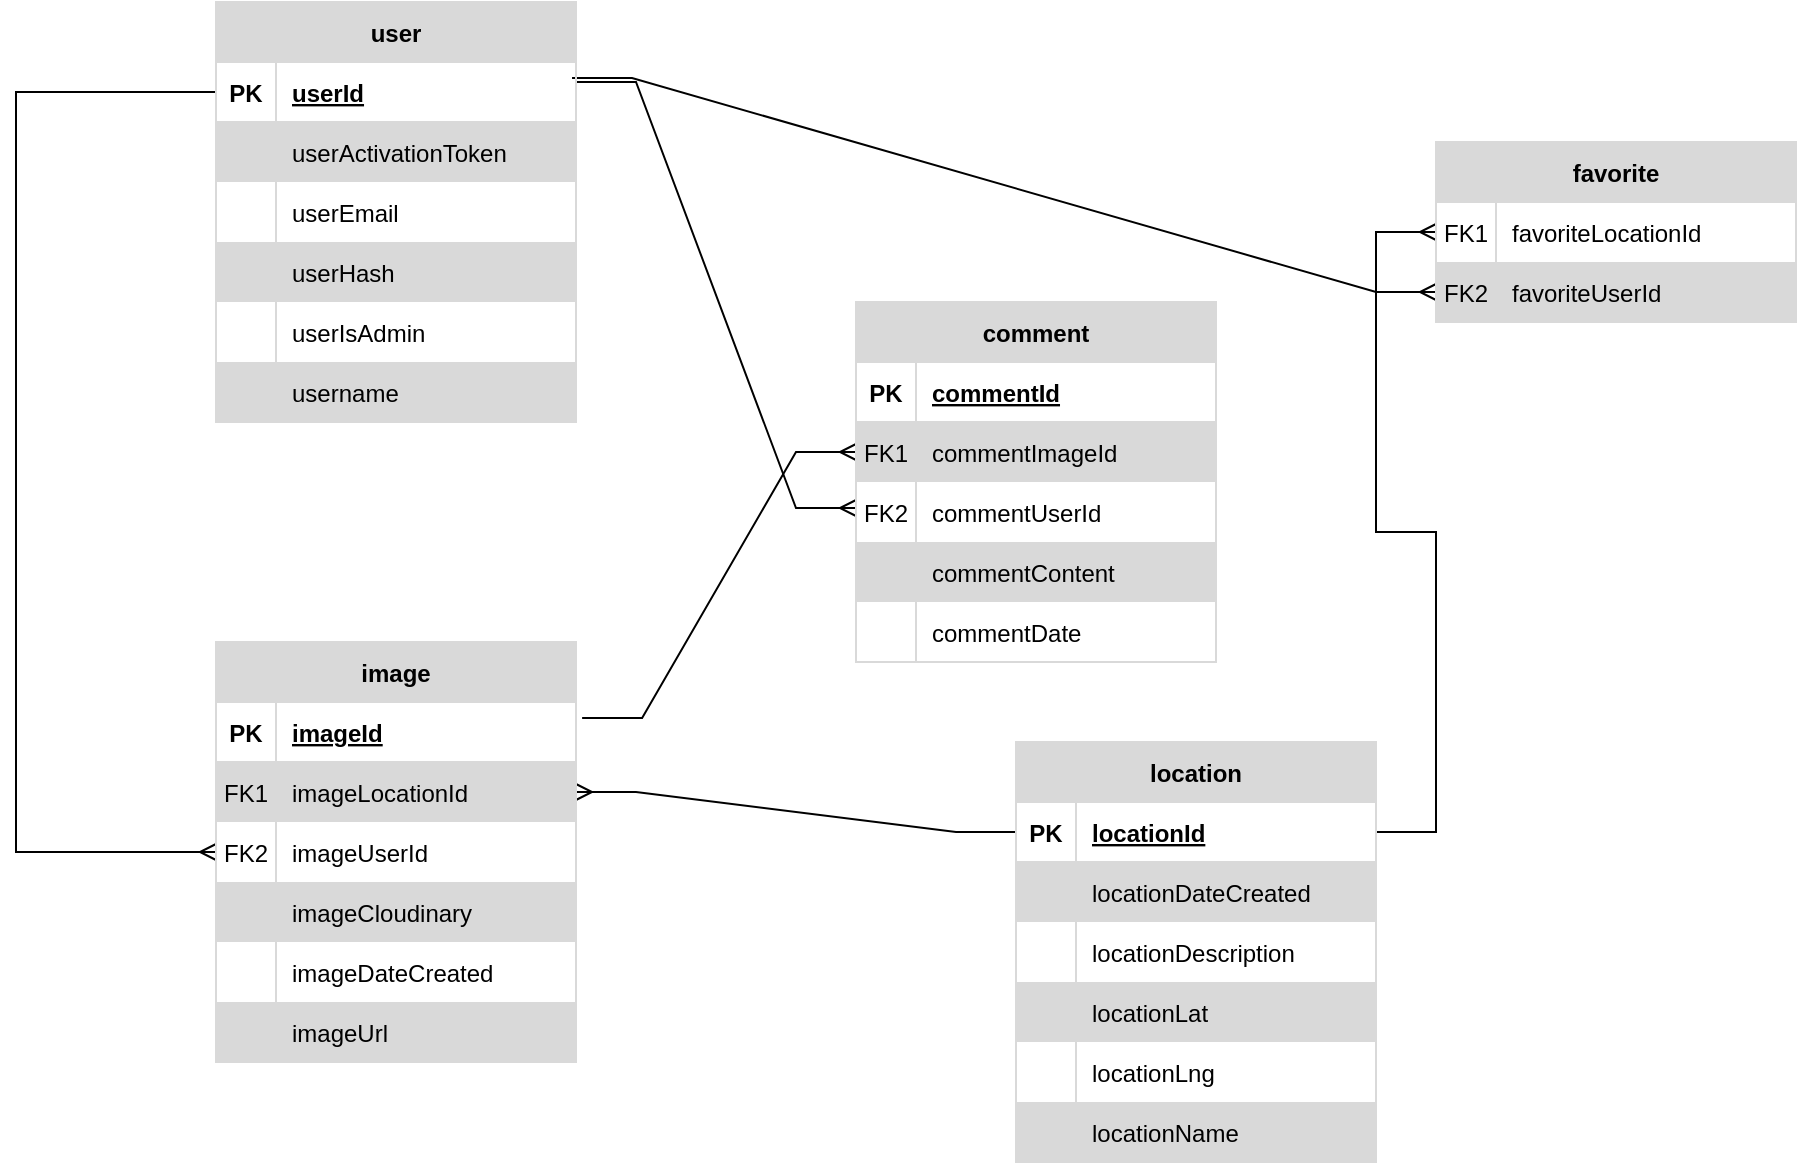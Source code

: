 <mxfile version="18.0.1" type="github">
  <diagram id="C5RBs43oDa-KdzZeNtuy" name="Page-1">
    <mxGraphModel dx="2489" dy="744" grid="1" gridSize="10" guides="1" tooltips="1" connect="1" arrows="1" fold="1" page="1" pageScale="1" pageWidth="827" pageHeight="1169" math="0" shadow="0">
      <root>
        <mxCell id="WIyWlLk6GJQsqaUBKTNV-0" />
        <mxCell id="WIyWlLk6GJQsqaUBKTNV-1" parent="WIyWlLk6GJQsqaUBKTNV-0" />
        <mxCell id="5akD1JSTmYAgI6ET5Aca-40" value="" style="edgeStyle=entityRelationEdgeStyle;fontSize=12;html=1;endArrow=ERmany;rounded=0;exitX=1;exitY=0.333;exitDx=0;exitDy=0;exitPerimeter=0;" parent="WIyWlLk6GJQsqaUBKTNV-1" edge="1" source="zKtpNYRRcglLNQM89PeL-3">
          <mxGeometry width="100" height="100" relative="1" as="geometry">
            <mxPoint x="210" y="75" as="sourcePoint" />
            <mxPoint x="340" y="283" as="targetPoint" />
          </mxGeometry>
        </mxCell>
        <mxCell id="5akD1JSTmYAgI6ET5Aca-41" value="" style="edgeStyle=entityRelationEdgeStyle;fontSize=12;html=1;endArrow=ERmany;rounded=0;exitX=0.989;exitY=0.267;exitDx=0;exitDy=0;exitPerimeter=0;" parent="WIyWlLk6GJQsqaUBKTNV-1" edge="1" source="zKtpNYRRcglLNQM89PeL-3">
          <mxGeometry width="100" height="100" relative="1" as="geometry">
            <mxPoint x="170" y="70" as="sourcePoint" />
            <mxPoint x="630" y="175" as="targetPoint" />
          </mxGeometry>
        </mxCell>
        <mxCell id="5akD1JSTmYAgI6ET5Aca-46" value="" style="edgeStyle=entityRelationEdgeStyle;fontSize=12;html=1;endArrow=ERmany;rounded=0;exitX=1.017;exitY=0.267;exitDx=0;exitDy=0;exitPerimeter=0;" parent="WIyWlLk6GJQsqaUBKTNV-1" source="zKtpNYRRcglLNQM89PeL-22" edge="1">
          <mxGeometry width="100" height="100" relative="1" as="geometry">
            <mxPoint x="210" y="400" as="sourcePoint" />
            <mxPoint x="340" y="255" as="targetPoint" />
          </mxGeometry>
        </mxCell>
        <mxCell id="5akD1JSTmYAgI6ET5Aca-48" value="" style="edgeStyle=entityRelationEdgeStyle;fontSize=12;html=1;endArrow=ERmany;rounded=0;exitX=1;exitY=0.5;exitDx=0;exitDy=0;" parent="WIyWlLk6GJQsqaUBKTNV-1" source="zKtpNYRRcglLNQM89PeL-41" edge="1">
          <mxGeometry width="100" height="100" relative="1" as="geometry">
            <mxPoint x="610" y="440" as="sourcePoint" />
            <mxPoint x="630" y="145" as="targetPoint" />
          </mxGeometry>
        </mxCell>
        <mxCell id="5akD1JSTmYAgI6ET5Aca-68" value="" style="edgeStyle=elbowEdgeStyle;fontSize=12;html=1;endArrow=ERmany;rounded=0;exitX=0;exitY=0.5;exitDx=0;exitDy=0;" parent="WIyWlLk6GJQsqaUBKTNV-1" edge="1">
          <mxGeometry width="100" height="100" relative="1" as="geometry">
            <mxPoint x="20" y="75" as="sourcePoint" />
            <mxPoint x="20" y="455" as="targetPoint" />
            <Array as="points">
              <mxPoint x="-80" y="250" />
            </Array>
          </mxGeometry>
        </mxCell>
        <mxCell id="5akD1JSTmYAgI6ET5Aca-69" value="" style="edgeStyle=entityRelationEdgeStyle;fontSize=12;html=1;endArrow=ERmany;rounded=0;elbow=vertical;entryX=1;entryY=0.5;entryDx=0;entryDy=0;exitX=0;exitY=0.5;exitDx=0;exitDy=0;" parent="WIyWlLk6GJQsqaUBKTNV-1" source="zKtpNYRRcglLNQM89PeL-41" target="zKtpNYRRcglLNQM89PeL-25" edge="1">
          <mxGeometry width="100" height="100" relative="1" as="geometry">
            <mxPoint x="390" y="440" as="sourcePoint" />
            <mxPoint x="240" y="480" as="targetPoint" />
          </mxGeometry>
        </mxCell>
        <mxCell id="zKtpNYRRcglLNQM89PeL-2" value="user" style="shape=table;startSize=30;container=1;collapsible=1;childLayout=tableLayout;fixedRows=1;rowLines=0;fontStyle=1;align=center;resizeLast=1;strokeColor=#D9D9D9;fillColor=#D9D9D9;" vertex="1" parent="WIyWlLk6GJQsqaUBKTNV-1">
          <mxGeometry x="20" y="30" width="180" height="210" as="geometry" />
        </mxCell>
        <mxCell id="zKtpNYRRcglLNQM89PeL-3" value="" style="shape=tableRow;horizontal=0;startSize=0;swimlaneHead=0;swimlaneBody=0;fillColor=none;collapsible=0;dropTarget=0;points=[[0,0.5],[1,0.5]];portConstraint=eastwest;top=0;left=0;right=0;bottom=1;strokeColor=#D9D9D9;" vertex="1" parent="zKtpNYRRcglLNQM89PeL-2">
          <mxGeometry y="30" width="180" height="30" as="geometry" />
        </mxCell>
        <mxCell id="zKtpNYRRcglLNQM89PeL-4" value="PK" style="shape=partialRectangle;connectable=0;fillColor=none;top=0;left=0;bottom=0;right=0;fontStyle=1;overflow=hidden;strokeColor=#D9D9D9;" vertex="1" parent="zKtpNYRRcglLNQM89PeL-3">
          <mxGeometry width="30" height="30" as="geometry">
            <mxRectangle width="30" height="30" as="alternateBounds" />
          </mxGeometry>
        </mxCell>
        <mxCell id="zKtpNYRRcglLNQM89PeL-5" value="userId" style="shape=partialRectangle;connectable=0;fillColor=none;top=0;left=0;bottom=0;right=0;align=left;spacingLeft=6;fontStyle=5;overflow=hidden;strokeColor=#D9D9D9;" vertex="1" parent="zKtpNYRRcglLNQM89PeL-3">
          <mxGeometry x="30" width="150" height="30" as="geometry">
            <mxRectangle width="150" height="30" as="alternateBounds" />
          </mxGeometry>
        </mxCell>
        <mxCell id="zKtpNYRRcglLNQM89PeL-6" value="" style="shape=tableRow;horizontal=0;startSize=0;swimlaneHead=0;swimlaneBody=0;fillColor=none;collapsible=0;dropTarget=0;points=[[0,0.5],[1,0.5]];portConstraint=eastwest;top=0;left=0;right=0;bottom=0;strokeColor=#D9D9D9;" vertex="1" parent="zKtpNYRRcglLNQM89PeL-2">
          <mxGeometry y="60" width="180" height="30" as="geometry" />
        </mxCell>
        <mxCell id="zKtpNYRRcglLNQM89PeL-7" value="" style="shape=partialRectangle;connectable=0;fillColor=#D9D9D9;top=0;left=0;bottom=0;right=0;editable=1;overflow=hidden;strokeColor=#D9D9D9;" vertex="1" parent="zKtpNYRRcglLNQM89PeL-6">
          <mxGeometry width="30" height="30" as="geometry">
            <mxRectangle width="30" height="30" as="alternateBounds" />
          </mxGeometry>
        </mxCell>
        <mxCell id="zKtpNYRRcglLNQM89PeL-8" value="userActivationToken" style="shape=partialRectangle;connectable=0;fillColor=#D9D9D9;top=0;left=0;bottom=0;right=0;align=left;spacingLeft=6;overflow=hidden;strokeColor=#D9D9D9;" vertex="1" parent="zKtpNYRRcglLNQM89PeL-6">
          <mxGeometry x="30" width="150" height="30" as="geometry">
            <mxRectangle width="150" height="30" as="alternateBounds" />
          </mxGeometry>
        </mxCell>
        <mxCell id="zKtpNYRRcglLNQM89PeL-9" value="" style="shape=tableRow;horizontal=0;startSize=0;swimlaneHead=0;swimlaneBody=0;fillColor=none;collapsible=0;dropTarget=0;points=[[0,0.5],[1,0.5]];portConstraint=eastwest;top=0;left=0;right=0;bottom=0;strokeColor=#D9D9D9;" vertex="1" parent="zKtpNYRRcglLNQM89PeL-2">
          <mxGeometry y="90" width="180" height="30" as="geometry" />
        </mxCell>
        <mxCell id="zKtpNYRRcglLNQM89PeL-10" value="" style="shape=partialRectangle;connectable=0;fillColor=none;top=0;left=0;bottom=0;right=0;editable=1;overflow=hidden;strokeColor=#D9D9D9;" vertex="1" parent="zKtpNYRRcglLNQM89PeL-9">
          <mxGeometry width="30" height="30" as="geometry">
            <mxRectangle width="30" height="30" as="alternateBounds" />
          </mxGeometry>
        </mxCell>
        <mxCell id="zKtpNYRRcglLNQM89PeL-11" value="userEmail" style="shape=partialRectangle;connectable=0;fillColor=none;top=0;left=0;bottom=0;right=0;align=left;spacingLeft=6;overflow=hidden;strokeColor=#D9D9D9;" vertex="1" parent="zKtpNYRRcglLNQM89PeL-9">
          <mxGeometry x="30" width="150" height="30" as="geometry">
            <mxRectangle width="150" height="30" as="alternateBounds" />
          </mxGeometry>
        </mxCell>
        <mxCell id="zKtpNYRRcglLNQM89PeL-12" value="" style="shape=tableRow;horizontal=0;startSize=0;swimlaneHead=0;swimlaneBody=0;fillColor=none;collapsible=0;dropTarget=0;points=[[0,0.5],[1,0.5]];portConstraint=eastwest;top=0;left=0;right=0;bottom=0;strokeColor=#D9D9D9;" vertex="1" parent="zKtpNYRRcglLNQM89PeL-2">
          <mxGeometry y="120" width="180" height="30" as="geometry" />
        </mxCell>
        <mxCell id="zKtpNYRRcglLNQM89PeL-13" value="" style="shape=partialRectangle;connectable=0;fillColor=#D9D9D9;top=0;left=0;bottom=0;right=0;editable=1;overflow=hidden;strokeColor=#D9D9D9;" vertex="1" parent="zKtpNYRRcglLNQM89PeL-12">
          <mxGeometry width="30" height="30" as="geometry">
            <mxRectangle width="30" height="30" as="alternateBounds" />
          </mxGeometry>
        </mxCell>
        <mxCell id="zKtpNYRRcglLNQM89PeL-14" value="userHash" style="shape=partialRectangle;connectable=0;fillColor=#D9D9D9;top=0;left=0;bottom=0;right=0;align=left;spacingLeft=6;overflow=hidden;strokeColor=#D9D9D9;" vertex="1" parent="zKtpNYRRcglLNQM89PeL-12">
          <mxGeometry x="30" width="150" height="30" as="geometry">
            <mxRectangle width="150" height="30" as="alternateBounds" />
          </mxGeometry>
        </mxCell>
        <mxCell id="zKtpNYRRcglLNQM89PeL-15" value="" style="shape=tableRow;horizontal=0;startSize=0;swimlaneHead=0;swimlaneBody=0;fillColor=none;collapsible=0;dropTarget=0;points=[[0,0.5],[1,0.5]];portConstraint=eastwest;top=0;left=0;right=0;bottom=0;strokeColor=#D9D9D9;" vertex="1" parent="zKtpNYRRcglLNQM89PeL-2">
          <mxGeometry y="150" width="180" height="30" as="geometry" />
        </mxCell>
        <mxCell id="zKtpNYRRcglLNQM89PeL-16" value="" style="shape=partialRectangle;connectable=0;fillColor=none;top=0;left=0;bottom=0;right=0;editable=1;overflow=hidden;strokeColor=#D9D9D9;" vertex="1" parent="zKtpNYRRcglLNQM89PeL-15">
          <mxGeometry width="30" height="30" as="geometry">
            <mxRectangle width="30" height="30" as="alternateBounds" />
          </mxGeometry>
        </mxCell>
        <mxCell id="zKtpNYRRcglLNQM89PeL-17" value="userIsAdmin" style="shape=partialRectangle;connectable=0;fillColor=none;top=0;left=0;bottom=0;right=0;align=left;spacingLeft=6;overflow=hidden;strokeColor=#D9D9D9;" vertex="1" parent="zKtpNYRRcglLNQM89PeL-15">
          <mxGeometry x="30" width="150" height="30" as="geometry">
            <mxRectangle width="150" height="30" as="alternateBounds" />
          </mxGeometry>
        </mxCell>
        <mxCell id="zKtpNYRRcglLNQM89PeL-18" value="" style="shape=tableRow;horizontal=0;startSize=0;swimlaneHead=0;swimlaneBody=0;fillColor=none;collapsible=0;dropTarget=0;points=[[0,0.5],[1,0.5]];portConstraint=eastwest;top=0;left=0;right=0;bottom=0;strokeColor=#D9D9D9;" vertex="1" parent="zKtpNYRRcglLNQM89PeL-2">
          <mxGeometry y="180" width="180" height="30" as="geometry" />
        </mxCell>
        <mxCell id="zKtpNYRRcglLNQM89PeL-19" value="" style="shape=partialRectangle;connectable=0;fillColor=#D9D9D9;top=0;left=0;bottom=0;right=0;editable=1;overflow=hidden;strokeColor=#D9D9D9;" vertex="1" parent="zKtpNYRRcglLNQM89PeL-18">
          <mxGeometry width="30" height="30" as="geometry">
            <mxRectangle width="30" height="30" as="alternateBounds" />
          </mxGeometry>
        </mxCell>
        <mxCell id="zKtpNYRRcglLNQM89PeL-20" value="username" style="shape=partialRectangle;connectable=0;fillColor=#D9D9D9;top=0;left=0;bottom=0;right=0;align=left;spacingLeft=6;overflow=hidden;strokeColor=#D9D9D9;" vertex="1" parent="zKtpNYRRcglLNQM89PeL-18">
          <mxGeometry x="30" width="150" height="30" as="geometry">
            <mxRectangle width="150" height="30" as="alternateBounds" />
          </mxGeometry>
        </mxCell>
        <mxCell id="zKtpNYRRcglLNQM89PeL-21" value="image" style="shape=table;startSize=30;container=1;collapsible=1;childLayout=tableLayout;fixedRows=1;rowLines=0;fontStyle=1;align=center;resizeLast=1;strokeColor=#D9D9D9;fillColor=#D9D9D9;" vertex="1" parent="WIyWlLk6GJQsqaUBKTNV-1">
          <mxGeometry x="20" y="350" width="180" height="210" as="geometry" />
        </mxCell>
        <mxCell id="zKtpNYRRcglLNQM89PeL-22" value="" style="shape=tableRow;horizontal=0;startSize=0;swimlaneHead=0;swimlaneBody=0;fillColor=none;collapsible=0;dropTarget=0;points=[[0,0.5],[1,0.5]];portConstraint=eastwest;top=0;left=0;right=0;bottom=1;strokeColor=#D9D9D9;" vertex="1" parent="zKtpNYRRcglLNQM89PeL-21">
          <mxGeometry y="30" width="180" height="30" as="geometry" />
        </mxCell>
        <mxCell id="zKtpNYRRcglLNQM89PeL-23" value="PK" style="shape=partialRectangle;connectable=0;fillColor=none;top=0;left=0;bottom=0;right=0;fontStyle=1;overflow=hidden;strokeColor=#D9D9D9;" vertex="1" parent="zKtpNYRRcglLNQM89PeL-22">
          <mxGeometry width="30" height="30" as="geometry">
            <mxRectangle width="30" height="30" as="alternateBounds" />
          </mxGeometry>
        </mxCell>
        <mxCell id="zKtpNYRRcglLNQM89PeL-24" value="imageId" style="shape=partialRectangle;connectable=0;fillColor=none;top=0;left=0;bottom=0;right=0;align=left;spacingLeft=6;fontStyle=5;overflow=hidden;strokeColor=#D9D9D9;" vertex="1" parent="zKtpNYRRcglLNQM89PeL-22">
          <mxGeometry x="30" width="150" height="30" as="geometry">
            <mxRectangle width="150" height="30" as="alternateBounds" />
          </mxGeometry>
        </mxCell>
        <mxCell id="zKtpNYRRcglLNQM89PeL-25" value="" style="shape=tableRow;horizontal=0;startSize=0;swimlaneHead=0;swimlaneBody=0;fillColor=none;collapsible=0;dropTarget=0;points=[[0,0.5],[1,0.5]];portConstraint=eastwest;top=0;left=0;right=0;bottom=0;strokeColor=#D9D9D9;" vertex="1" parent="zKtpNYRRcglLNQM89PeL-21">
          <mxGeometry y="60" width="180" height="30" as="geometry" />
        </mxCell>
        <mxCell id="zKtpNYRRcglLNQM89PeL-26" value="FK1" style="shape=partialRectangle;connectable=0;fillColor=#D9D9D9;top=0;left=0;bottom=0;right=0;editable=1;overflow=hidden;strokeColor=#D9D9D9;" vertex="1" parent="zKtpNYRRcglLNQM89PeL-25">
          <mxGeometry width="30" height="30" as="geometry">
            <mxRectangle width="30" height="30" as="alternateBounds" />
          </mxGeometry>
        </mxCell>
        <mxCell id="zKtpNYRRcglLNQM89PeL-27" value="imageLocationId" style="shape=partialRectangle;connectable=0;fillColor=#D9D9D9;top=0;left=0;bottom=0;right=0;align=left;spacingLeft=6;overflow=hidden;strokeColor=#D9D9D9;" vertex="1" parent="zKtpNYRRcglLNQM89PeL-25">
          <mxGeometry x="30" width="150" height="30" as="geometry">
            <mxRectangle width="150" height="30" as="alternateBounds" />
          </mxGeometry>
        </mxCell>
        <mxCell id="zKtpNYRRcglLNQM89PeL-28" value="" style="shape=tableRow;horizontal=0;startSize=0;swimlaneHead=0;swimlaneBody=0;fillColor=none;collapsible=0;dropTarget=0;points=[[0,0.5],[1,0.5]];portConstraint=eastwest;top=0;left=0;right=0;bottom=0;strokeColor=#D9D9D9;" vertex="1" parent="zKtpNYRRcglLNQM89PeL-21">
          <mxGeometry y="90" width="180" height="30" as="geometry" />
        </mxCell>
        <mxCell id="zKtpNYRRcglLNQM89PeL-29" value="FK2" style="shape=partialRectangle;connectable=0;fillColor=none;top=0;left=0;bottom=0;right=0;editable=1;overflow=hidden;strokeColor=#D9D9D9;" vertex="1" parent="zKtpNYRRcglLNQM89PeL-28">
          <mxGeometry width="30" height="30" as="geometry">
            <mxRectangle width="30" height="30" as="alternateBounds" />
          </mxGeometry>
        </mxCell>
        <mxCell id="zKtpNYRRcglLNQM89PeL-30" value="imageUserId" style="shape=partialRectangle;connectable=0;fillColor=none;top=0;left=0;bottom=0;right=0;align=left;spacingLeft=6;overflow=hidden;strokeColor=#D9D9D9;" vertex="1" parent="zKtpNYRRcglLNQM89PeL-28">
          <mxGeometry x="30" width="150" height="30" as="geometry">
            <mxRectangle width="150" height="30" as="alternateBounds" />
          </mxGeometry>
        </mxCell>
        <mxCell id="zKtpNYRRcglLNQM89PeL-31" value="" style="shape=tableRow;horizontal=0;startSize=0;swimlaneHead=0;swimlaneBody=0;fillColor=none;collapsible=0;dropTarget=0;points=[[0,0.5],[1,0.5]];portConstraint=eastwest;top=0;left=0;right=0;bottom=0;strokeColor=#D9D9D9;" vertex="1" parent="zKtpNYRRcglLNQM89PeL-21">
          <mxGeometry y="120" width="180" height="30" as="geometry" />
        </mxCell>
        <mxCell id="zKtpNYRRcglLNQM89PeL-32" value="" style="shape=partialRectangle;connectable=0;fillColor=#D9D9D9;top=0;left=0;bottom=0;right=0;editable=1;overflow=hidden;strokeColor=#D9D9D9;" vertex="1" parent="zKtpNYRRcglLNQM89PeL-31">
          <mxGeometry width="30" height="30" as="geometry">
            <mxRectangle width="30" height="30" as="alternateBounds" />
          </mxGeometry>
        </mxCell>
        <mxCell id="zKtpNYRRcglLNQM89PeL-33" value="imageCloudinary" style="shape=partialRectangle;connectable=0;fillColor=#D9D9D9;top=0;left=0;bottom=0;right=0;align=left;spacingLeft=6;overflow=hidden;strokeColor=#D9D9D9;" vertex="1" parent="zKtpNYRRcglLNQM89PeL-31">
          <mxGeometry x="30" width="150" height="30" as="geometry">
            <mxRectangle width="150" height="30" as="alternateBounds" />
          </mxGeometry>
        </mxCell>
        <mxCell id="zKtpNYRRcglLNQM89PeL-34" value="" style="shape=tableRow;horizontal=0;startSize=0;swimlaneHead=0;swimlaneBody=0;fillColor=none;collapsible=0;dropTarget=0;points=[[0,0.5],[1,0.5]];portConstraint=eastwest;top=0;left=0;right=0;bottom=0;strokeColor=#D9D9D9;" vertex="1" parent="zKtpNYRRcglLNQM89PeL-21">
          <mxGeometry y="150" width="180" height="30" as="geometry" />
        </mxCell>
        <mxCell id="zKtpNYRRcglLNQM89PeL-35" value="" style="shape=partialRectangle;connectable=0;fillColor=none;top=0;left=0;bottom=0;right=0;editable=1;overflow=hidden;strokeColor=#D9D9D9;" vertex="1" parent="zKtpNYRRcglLNQM89PeL-34">
          <mxGeometry width="30" height="30" as="geometry">
            <mxRectangle width="30" height="30" as="alternateBounds" />
          </mxGeometry>
        </mxCell>
        <mxCell id="zKtpNYRRcglLNQM89PeL-36" value="imageDateCreated" style="shape=partialRectangle;connectable=0;fillColor=none;top=0;left=0;bottom=0;right=0;align=left;spacingLeft=6;overflow=hidden;strokeColor=#D9D9D9;" vertex="1" parent="zKtpNYRRcglLNQM89PeL-34">
          <mxGeometry x="30" width="150" height="30" as="geometry">
            <mxRectangle width="150" height="30" as="alternateBounds" />
          </mxGeometry>
        </mxCell>
        <mxCell id="zKtpNYRRcglLNQM89PeL-37" value="" style="shape=tableRow;horizontal=0;startSize=0;swimlaneHead=0;swimlaneBody=0;fillColor=none;collapsible=0;dropTarget=0;points=[[0,0.5],[1,0.5]];portConstraint=eastwest;top=0;left=0;right=0;bottom=0;strokeColor=#D9D9D9;" vertex="1" parent="zKtpNYRRcglLNQM89PeL-21">
          <mxGeometry y="180" width="180" height="30" as="geometry" />
        </mxCell>
        <mxCell id="zKtpNYRRcglLNQM89PeL-38" value="" style="shape=partialRectangle;connectable=0;fillColor=#D9D9D9;top=0;left=0;bottom=0;right=0;editable=1;overflow=hidden;strokeColor=#D9D9D9;" vertex="1" parent="zKtpNYRRcglLNQM89PeL-37">
          <mxGeometry width="30" height="30" as="geometry">
            <mxRectangle width="30" height="30" as="alternateBounds" />
          </mxGeometry>
        </mxCell>
        <mxCell id="zKtpNYRRcglLNQM89PeL-39" value="imageUrl" style="shape=partialRectangle;connectable=0;fillColor=#D9D9D9;top=0;left=0;bottom=0;right=0;align=left;spacingLeft=6;overflow=hidden;strokeColor=#D9D9D9;" vertex="1" parent="zKtpNYRRcglLNQM89PeL-37">
          <mxGeometry x="30" width="150" height="30" as="geometry">
            <mxRectangle width="150" height="30" as="alternateBounds" />
          </mxGeometry>
        </mxCell>
        <mxCell id="zKtpNYRRcglLNQM89PeL-40" value="location" style="shape=table;startSize=30;container=1;collapsible=1;childLayout=tableLayout;fixedRows=1;rowLines=0;fontStyle=1;align=center;resizeLast=1;strokeColor=#D9D9D9;fillColor=#D9D9D9;" vertex="1" parent="WIyWlLk6GJQsqaUBKTNV-1">
          <mxGeometry x="420" y="400" width="180" height="210" as="geometry" />
        </mxCell>
        <mxCell id="zKtpNYRRcglLNQM89PeL-41" value="" style="shape=tableRow;horizontal=0;startSize=0;swimlaneHead=0;swimlaneBody=0;fillColor=none;collapsible=0;dropTarget=0;points=[[0,0.5],[1,0.5]];portConstraint=eastwest;top=0;left=0;right=0;bottom=1;strokeColor=#D9D9D9;" vertex="1" parent="zKtpNYRRcglLNQM89PeL-40">
          <mxGeometry y="30" width="180" height="30" as="geometry" />
        </mxCell>
        <mxCell id="zKtpNYRRcglLNQM89PeL-42" value="PK" style="shape=partialRectangle;connectable=0;fillColor=none;top=0;left=0;bottom=0;right=0;fontStyle=1;overflow=hidden;strokeColor=#D9D9D9;" vertex="1" parent="zKtpNYRRcglLNQM89PeL-41">
          <mxGeometry width="30" height="30" as="geometry">
            <mxRectangle width="30" height="30" as="alternateBounds" />
          </mxGeometry>
        </mxCell>
        <mxCell id="zKtpNYRRcglLNQM89PeL-43" value="locationId" style="shape=partialRectangle;connectable=0;fillColor=none;top=0;left=0;bottom=0;right=0;align=left;spacingLeft=6;fontStyle=5;overflow=hidden;strokeColor=#D9D9D9;" vertex="1" parent="zKtpNYRRcglLNQM89PeL-41">
          <mxGeometry x="30" width="150" height="30" as="geometry">
            <mxRectangle width="150" height="30" as="alternateBounds" />
          </mxGeometry>
        </mxCell>
        <mxCell id="zKtpNYRRcglLNQM89PeL-44" value="" style="shape=tableRow;horizontal=0;startSize=0;swimlaneHead=0;swimlaneBody=0;fillColor=none;collapsible=0;dropTarget=0;points=[[0,0.5],[1,0.5]];portConstraint=eastwest;top=0;left=0;right=0;bottom=0;strokeColor=#D9D9D9;" vertex="1" parent="zKtpNYRRcglLNQM89PeL-40">
          <mxGeometry y="60" width="180" height="30" as="geometry" />
        </mxCell>
        <mxCell id="zKtpNYRRcglLNQM89PeL-45" value="" style="shape=partialRectangle;connectable=0;fillColor=#D9D9D9;top=0;left=0;bottom=0;right=0;editable=1;overflow=hidden;strokeColor=#D9D9D9;" vertex="1" parent="zKtpNYRRcglLNQM89PeL-44">
          <mxGeometry width="30" height="30" as="geometry">
            <mxRectangle width="30" height="30" as="alternateBounds" />
          </mxGeometry>
        </mxCell>
        <mxCell id="zKtpNYRRcglLNQM89PeL-46" value="locationDateCreated" style="shape=partialRectangle;connectable=0;fillColor=#D9D9D9;top=0;left=0;bottom=0;right=0;align=left;spacingLeft=6;overflow=hidden;strokeColor=#D9D9D9;" vertex="1" parent="zKtpNYRRcglLNQM89PeL-44">
          <mxGeometry x="30" width="150" height="30" as="geometry">
            <mxRectangle width="150" height="30" as="alternateBounds" />
          </mxGeometry>
        </mxCell>
        <mxCell id="zKtpNYRRcglLNQM89PeL-47" value="" style="shape=tableRow;horizontal=0;startSize=0;swimlaneHead=0;swimlaneBody=0;fillColor=none;collapsible=0;dropTarget=0;points=[[0,0.5],[1,0.5]];portConstraint=eastwest;top=0;left=0;right=0;bottom=0;strokeColor=#D9D9D9;" vertex="1" parent="zKtpNYRRcglLNQM89PeL-40">
          <mxGeometry y="90" width="180" height="30" as="geometry" />
        </mxCell>
        <mxCell id="zKtpNYRRcglLNQM89PeL-48" value="" style="shape=partialRectangle;connectable=0;fillColor=none;top=0;left=0;bottom=0;right=0;editable=1;overflow=hidden;strokeColor=#D9D9D9;" vertex="1" parent="zKtpNYRRcglLNQM89PeL-47">
          <mxGeometry width="30" height="30" as="geometry">
            <mxRectangle width="30" height="30" as="alternateBounds" />
          </mxGeometry>
        </mxCell>
        <mxCell id="zKtpNYRRcglLNQM89PeL-49" value="locationDescription" style="shape=partialRectangle;connectable=0;fillColor=none;top=0;left=0;bottom=0;right=0;align=left;spacingLeft=6;overflow=hidden;strokeColor=#D9D9D9;" vertex="1" parent="zKtpNYRRcglLNQM89PeL-47">
          <mxGeometry x="30" width="150" height="30" as="geometry">
            <mxRectangle width="150" height="30" as="alternateBounds" />
          </mxGeometry>
        </mxCell>
        <mxCell id="zKtpNYRRcglLNQM89PeL-50" value="" style="shape=tableRow;horizontal=0;startSize=0;swimlaneHead=0;swimlaneBody=0;fillColor=none;collapsible=0;dropTarget=0;points=[[0,0.5],[1,0.5]];portConstraint=eastwest;top=0;left=0;right=0;bottom=0;strokeColor=#D9D9D9;" vertex="1" parent="zKtpNYRRcglLNQM89PeL-40">
          <mxGeometry y="120" width="180" height="30" as="geometry" />
        </mxCell>
        <mxCell id="zKtpNYRRcglLNQM89PeL-51" value="" style="shape=partialRectangle;connectable=0;fillColor=#D9D9D9;top=0;left=0;bottom=0;right=0;editable=1;overflow=hidden;strokeColor=#D9D9D9;" vertex="1" parent="zKtpNYRRcglLNQM89PeL-50">
          <mxGeometry width="30" height="30" as="geometry">
            <mxRectangle width="30" height="30" as="alternateBounds" />
          </mxGeometry>
        </mxCell>
        <mxCell id="zKtpNYRRcglLNQM89PeL-52" value="locationLat" style="shape=partialRectangle;connectable=0;fillColor=#D9D9D9;top=0;left=0;bottom=0;right=0;align=left;spacingLeft=6;overflow=hidden;strokeColor=#D9D9D9;" vertex="1" parent="zKtpNYRRcglLNQM89PeL-50">
          <mxGeometry x="30" width="150" height="30" as="geometry">
            <mxRectangle width="150" height="30" as="alternateBounds" />
          </mxGeometry>
        </mxCell>
        <mxCell id="zKtpNYRRcglLNQM89PeL-53" value="" style="shape=tableRow;horizontal=0;startSize=0;swimlaneHead=0;swimlaneBody=0;fillColor=none;collapsible=0;dropTarget=0;points=[[0,0.5],[1,0.5]];portConstraint=eastwest;top=0;left=0;right=0;bottom=0;strokeColor=#D9D9D9;" vertex="1" parent="zKtpNYRRcglLNQM89PeL-40">
          <mxGeometry y="150" width="180" height="30" as="geometry" />
        </mxCell>
        <mxCell id="zKtpNYRRcglLNQM89PeL-54" value="" style="shape=partialRectangle;connectable=0;fillColor=none;top=0;left=0;bottom=0;right=0;editable=1;overflow=hidden;strokeColor=#D9D9D9;" vertex="1" parent="zKtpNYRRcglLNQM89PeL-53">
          <mxGeometry width="30" height="30" as="geometry">
            <mxRectangle width="30" height="30" as="alternateBounds" />
          </mxGeometry>
        </mxCell>
        <mxCell id="zKtpNYRRcglLNQM89PeL-55" value="locationLng" style="shape=partialRectangle;connectable=0;fillColor=none;top=0;left=0;bottom=0;right=0;align=left;spacingLeft=6;overflow=hidden;strokeColor=#D9D9D9;" vertex="1" parent="zKtpNYRRcglLNQM89PeL-53">
          <mxGeometry x="30" width="150" height="30" as="geometry">
            <mxRectangle width="150" height="30" as="alternateBounds" />
          </mxGeometry>
        </mxCell>
        <mxCell id="zKtpNYRRcglLNQM89PeL-56" value="" style="shape=tableRow;horizontal=0;startSize=0;swimlaneHead=0;swimlaneBody=0;fillColor=none;collapsible=0;dropTarget=0;points=[[0,0.5],[1,0.5]];portConstraint=eastwest;top=0;left=0;right=0;bottom=0;strokeColor=#D9D9D9;" vertex="1" parent="zKtpNYRRcglLNQM89PeL-40">
          <mxGeometry y="180" width="180" height="30" as="geometry" />
        </mxCell>
        <mxCell id="zKtpNYRRcglLNQM89PeL-57" value="" style="shape=partialRectangle;connectable=0;fillColor=#D9D9D9;top=0;left=0;bottom=0;right=0;editable=1;overflow=hidden;strokeColor=#D9D9D9;" vertex="1" parent="zKtpNYRRcglLNQM89PeL-56">
          <mxGeometry width="30" height="30" as="geometry">
            <mxRectangle width="30" height="30" as="alternateBounds" />
          </mxGeometry>
        </mxCell>
        <mxCell id="zKtpNYRRcglLNQM89PeL-58" value="locationName" style="shape=partialRectangle;connectable=0;fillColor=#D9D9D9;top=0;left=0;bottom=0;right=0;align=left;spacingLeft=6;overflow=hidden;strokeColor=#D9D9D9;" vertex="1" parent="zKtpNYRRcglLNQM89PeL-56">
          <mxGeometry x="30" width="150" height="30" as="geometry">
            <mxRectangle width="150" height="30" as="alternateBounds" />
          </mxGeometry>
        </mxCell>
        <mxCell id="zKtpNYRRcglLNQM89PeL-59" value="comment" style="shape=table;startSize=30;container=1;collapsible=1;childLayout=tableLayout;fixedRows=1;rowLines=0;fontStyle=1;align=center;resizeLast=1;strokeColor=#D9D9D9;fillColor=#D9D9D9;" vertex="1" parent="WIyWlLk6GJQsqaUBKTNV-1">
          <mxGeometry x="340" y="180" width="180" height="180" as="geometry" />
        </mxCell>
        <mxCell id="zKtpNYRRcglLNQM89PeL-60" value="" style="shape=tableRow;horizontal=0;startSize=0;swimlaneHead=0;swimlaneBody=0;fillColor=none;collapsible=0;dropTarget=0;points=[[0,0.5],[1,0.5]];portConstraint=eastwest;top=0;left=0;right=0;bottom=1;strokeColor=#D9D9D9;" vertex="1" parent="zKtpNYRRcglLNQM89PeL-59">
          <mxGeometry y="30" width="180" height="30" as="geometry" />
        </mxCell>
        <mxCell id="zKtpNYRRcglLNQM89PeL-61" value="PK" style="shape=partialRectangle;connectable=0;fillColor=none;top=0;left=0;bottom=0;right=0;fontStyle=1;overflow=hidden;strokeColor=#D9D9D9;" vertex="1" parent="zKtpNYRRcglLNQM89PeL-60">
          <mxGeometry width="30" height="30" as="geometry">
            <mxRectangle width="30" height="30" as="alternateBounds" />
          </mxGeometry>
        </mxCell>
        <mxCell id="zKtpNYRRcglLNQM89PeL-62" value="commentId" style="shape=partialRectangle;connectable=0;fillColor=none;top=0;left=0;bottom=0;right=0;align=left;spacingLeft=6;fontStyle=5;overflow=hidden;strokeColor=#D9D9D9;" vertex="1" parent="zKtpNYRRcglLNQM89PeL-60">
          <mxGeometry x="30" width="150" height="30" as="geometry">
            <mxRectangle width="150" height="30" as="alternateBounds" />
          </mxGeometry>
        </mxCell>
        <mxCell id="zKtpNYRRcglLNQM89PeL-63" value="" style="shape=tableRow;horizontal=0;startSize=0;swimlaneHead=0;swimlaneBody=0;fillColor=none;collapsible=0;dropTarget=0;points=[[0,0.5],[1,0.5]];portConstraint=eastwest;top=0;left=0;right=0;bottom=0;strokeColor=#D9D9D9;" vertex="1" parent="zKtpNYRRcglLNQM89PeL-59">
          <mxGeometry y="60" width="180" height="30" as="geometry" />
        </mxCell>
        <mxCell id="zKtpNYRRcglLNQM89PeL-64" value="FK1" style="shape=partialRectangle;connectable=0;fillColor=#D9D9D9;top=0;left=0;bottom=0;right=0;editable=1;overflow=hidden;strokeColor=#D9D9D9;" vertex="1" parent="zKtpNYRRcglLNQM89PeL-63">
          <mxGeometry width="30" height="30" as="geometry">
            <mxRectangle width="30" height="30" as="alternateBounds" />
          </mxGeometry>
        </mxCell>
        <mxCell id="zKtpNYRRcglLNQM89PeL-65" value="commentImageId" style="shape=partialRectangle;connectable=0;fillColor=#D9D9D9;top=0;left=0;bottom=0;right=0;align=left;spacingLeft=6;overflow=hidden;strokeColor=#D9D9D9;" vertex="1" parent="zKtpNYRRcglLNQM89PeL-63">
          <mxGeometry x="30" width="150" height="30" as="geometry">
            <mxRectangle width="150" height="30" as="alternateBounds" />
          </mxGeometry>
        </mxCell>
        <mxCell id="zKtpNYRRcglLNQM89PeL-66" value="" style="shape=tableRow;horizontal=0;startSize=0;swimlaneHead=0;swimlaneBody=0;fillColor=none;collapsible=0;dropTarget=0;points=[[0,0.5],[1,0.5]];portConstraint=eastwest;top=0;left=0;right=0;bottom=0;strokeColor=#D9D9D9;" vertex="1" parent="zKtpNYRRcglLNQM89PeL-59">
          <mxGeometry y="90" width="180" height="30" as="geometry" />
        </mxCell>
        <mxCell id="zKtpNYRRcglLNQM89PeL-67" value="FK2" style="shape=partialRectangle;connectable=0;fillColor=none;top=0;left=0;bottom=0;right=0;editable=1;overflow=hidden;strokeColor=#D9D9D9;" vertex="1" parent="zKtpNYRRcglLNQM89PeL-66">
          <mxGeometry width="30" height="30" as="geometry">
            <mxRectangle width="30" height="30" as="alternateBounds" />
          </mxGeometry>
        </mxCell>
        <mxCell id="zKtpNYRRcglLNQM89PeL-68" value="commentUserId" style="shape=partialRectangle;connectable=0;fillColor=none;top=0;left=0;bottom=0;right=0;align=left;spacingLeft=6;overflow=hidden;strokeColor=#D9D9D9;" vertex="1" parent="zKtpNYRRcglLNQM89PeL-66">
          <mxGeometry x="30" width="150" height="30" as="geometry">
            <mxRectangle width="150" height="30" as="alternateBounds" />
          </mxGeometry>
        </mxCell>
        <mxCell id="zKtpNYRRcglLNQM89PeL-69" value="" style="shape=tableRow;horizontal=0;startSize=0;swimlaneHead=0;swimlaneBody=0;fillColor=none;collapsible=0;dropTarget=0;points=[[0,0.5],[1,0.5]];portConstraint=eastwest;top=0;left=0;right=0;bottom=0;strokeColor=#D9D9D9;" vertex="1" parent="zKtpNYRRcglLNQM89PeL-59">
          <mxGeometry y="120" width="180" height="30" as="geometry" />
        </mxCell>
        <mxCell id="zKtpNYRRcglLNQM89PeL-70" value="" style="shape=partialRectangle;connectable=0;fillColor=#D9D9D9;top=0;left=0;bottom=0;right=0;editable=1;overflow=hidden;strokeColor=#D9D9D9;" vertex="1" parent="zKtpNYRRcglLNQM89PeL-69">
          <mxGeometry width="30" height="30" as="geometry">
            <mxRectangle width="30" height="30" as="alternateBounds" />
          </mxGeometry>
        </mxCell>
        <mxCell id="zKtpNYRRcglLNQM89PeL-71" value="commentContent" style="shape=partialRectangle;connectable=0;fillColor=#D9D9D9;top=0;left=0;bottom=0;right=0;align=left;spacingLeft=6;overflow=hidden;strokeColor=#D9D9D9;" vertex="1" parent="zKtpNYRRcglLNQM89PeL-69">
          <mxGeometry x="30" width="150" height="30" as="geometry">
            <mxRectangle width="150" height="30" as="alternateBounds" />
          </mxGeometry>
        </mxCell>
        <mxCell id="zKtpNYRRcglLNQM89PeL-72" value="" style="shape=tableRow;horizontal=0;startSize=0;swimlaneHead=0;swimlaneBody=0;fillColor=none;collapsible=0;dropTarget=0;points=[[0,0.5],[1,0.5]];portConstraint=eastwest;top=0;left=0;right=0;bottom=0;strokeColor=#D9D9D9;" vertex="1" parent="zKtpNYRRcglLNQM89PeL-59">
          <mxGeometry y="150" width="180" height="30" as="geometry" />
        </mxCell>
        <mxCell id="zKtpNYRRcglLNQM89PeL-73" value="" style="shape=partialRectangle;connectable=0;fillColor=none;top=0;left=0;bottom=0;right=0;editable=1;overflow=hidden;strokeColor=#D9D9D9;" vertex="1" parent="zKtpNYRRcglLNQM89PeL-72">
          <mxGeometry width="30" height="30" as="geometry">
            <mxRectangle width="30" height="30" as="alternateBounds" />
          </mxGeometry>
        </mxCell>
        <mxCell id="zKtpNYRRcglLNQM89PeL-74" value="commentDate" style="shape=partialRectangle;connectable=0;fillColor=none;top=0;left=0;bottom=0;right=0;align=left;spacingLeft=6;overflow=hidden;strokeColor=#D9D9D9;" vertex="1" parent="zKtpNYRRcglLNQM89PeL-72">
          <mxGeometry x="30" width="150" height="30" as="geometry">
            <mxRectangle width="150" height="30" as="alternateBounds" />
          </mxGeometry>
        </mxCell>
        <mxCell id="zKtpNYRRcglLNQM89PeL-88" value="favorite" style="shape=table;startSize=30;container=1;collapsible=1;childLayout=tableLayout;fixedRows=1;rowLines=0;fontStyle=1;align=center;resizeLast=1;strokeColor=#D9D9D9;fillColor=#D9D9D9;" vertex="1" parent="WIyWlLk6GJQsqaUBKTNV-1">
          <mxGeometry x="630" y="100" width="180" height="90" as="geometry" />
        </mxCell>
        <mxCell id="zKtpNYRRcglLNQM89PeL-92" value="" style="shape=tableRow;horizontal=0;startSize=0;swimlaneHead=0;swimlaneBody=0;fillColor=none;collapsible=0;dropTarget=0;points=[[0,0.5],[1,0.5]];portConstraint=eastwest;top=0;left=0;right=0;bottom=0;strokeColor=#D9D9D9;" vertex="1" parent="zKtpNYRRcglLNQM89PeL-88">
          <mxGeometry y="30" width="180" height="30" as="geometry" />
        </mxCell>
        <mxCell id="zKtpNYRRcglLNQM89PeL-93" value="FK1" style="shape=partialRectangle;connectable=0;fillColor=none;top=0;left=0;bottom=0;right=0;editable=1;overflow=hidden;strokeColor=#D9D9D9;" vertex="1" parent="zKtpNYRRcglLNQM89PeL-92">
          <mxGeometry width="30" height="30" as="geometry">
            <mxRectangle width="30" height="30" as="alternateBounds" />
          </mxGeometry>
        </mxCell>
        <mxCell id="zKtpNYRRcglLNQM89PeL-94" value="favoriteLocationId" style="shape=partialRectangle;connectable=0;fillColor=none;top=0;left=0;bottom=0;right=0;align=left;spacingLeft=6;overflow=hidden;strokeColor=#D9D9D9;" vertex="1" parent="zKtpNYRRcglLNQM89PeL-92">
          <mxGeometry x="30" width="150" height="30" as="geometry">
            <mxRectangle width="150" height="30" as="alternateBounds" />
          </mxGeometry>
        </mxCell>
        <mxCell id="zKtpNYRRcglLNQM89PeL-95" value="" style="shape=tableRow;horizontal=0;startSize=0;swimlaneHead=0;swimlaneBody=0;fillColor=none;collapsible=0;dropTarget=0;points=[[0,0.5],[1,0.5]];portConstraint=eastwest;top=0;left=0;right=0;bottom=0;strokeColor=#D9D9D9;" vertex="1" parent="zKtpNYRRcglLNQM89PeL-88">
          <mxGeometry y="60" width="180" height="30" as="geometry" />
        </mxCell>
        <mxCell id="zKtpNYRRcglLNQM89PeL-96" value="FK2" style="shape=partialRectangle;connectable=0;fillColor=#D9D9D9;top=0;left=0;bottom=0;right=0;editable=1;overflow=hidden;strokeColor=#D9D9D9;" vertex="1" parent="zKtpNYRRcglLNQM89PeL-95">
          <mxGeometry width="30" height="30" as="geometry">
            <mxRectangle width="30" height="30" as="alternateBounds" />
          </mxGeometry>
        </mxCell>
        <mxCell id="zKtpNYRRcglLNQM89PeL-97" value="favoriteUserId" style="shape=partialRectangle;connectable=0;fillColor=#D9D9D9;top=0;left=0;bottom=0;right=0;align=left;spacingLeft=6;overflow=hidden;strokeColor=#D9D9D9;" vertex="1" parent="zKtpNYRRcglLNQM89PeL-95">
          <mxGeometry x="30" width="150" height="30" as="geometry">
            <mxRectangle width="150" height="30" as="alternateBounds" />
          </mxGeometry>
        </mxCell>
      </root>
    </mxGraphModel>
  </diagram>
</mxfile>
